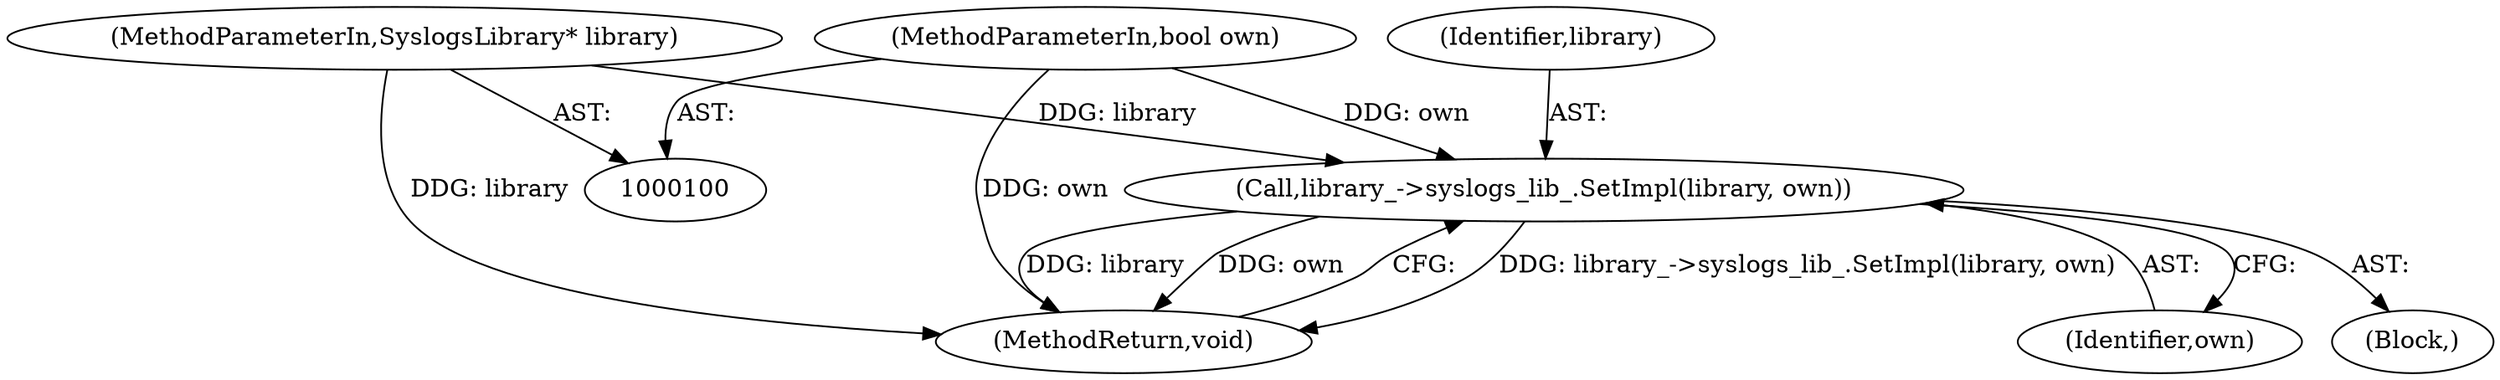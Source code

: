 digraph "1_Chrome_b3ae5db129f88dae153880e84bdabea8ce2ca89b_25@API" {
"1000104" [label="(Call,library_->syslogs_lib_.SetImpl(library, own))"];
"1000101" [label="(MethodParameterIn,SyslogsLibrary* library)"];
"1000102" [label="(MethodParameterIn,bool own)"];
"1000107" [label="(MethodReturn,void)"];
"1000101" [label="(MethodParameterIn,SyslogsLibrary* library)"];
"1000104" [label="(Call,library_->syslogs_lib_.SetImpl(library, own))"];
"1000105" [label="(Identifier,library)"];
"1000106" [label="(Identifier,own)"];
"1000103" [label="(Block,)"];
"1000102" [label="(MethodParameterIn,bool own)"];
"1000104" -> "1000103"  [label="AST: "];
"1000104" -> "1000106"  [label="CFG: "];
"1000105" -> "1000104"  [label="AST: "];
"1000106" -> "1000104"  [label="AST: "];
"1000107" -> "1000104"  [label="CFG: "];
"1000104" -> "1000107"  [label="DDG: library_->syslogs_lib_.SetImpl(library, own)"];
"1000104" -> "1000107"  [label="DDG: library"];
"1000104" -> "1000107"  [label="DDG: own"];
"1000101" -> "1000104"  [label="DDG: library"];
"1000102" -> "1000104"  [label="DDG: own"];
"1000101" -> "1000100"  [label="AST: "];
"1000101" -> "1000107"  [label="DDG: library"];
"1000102" -> "1000100"  [label="AST: "];
"1000102" -> "1000107"  [label="DDG: own"];
}
